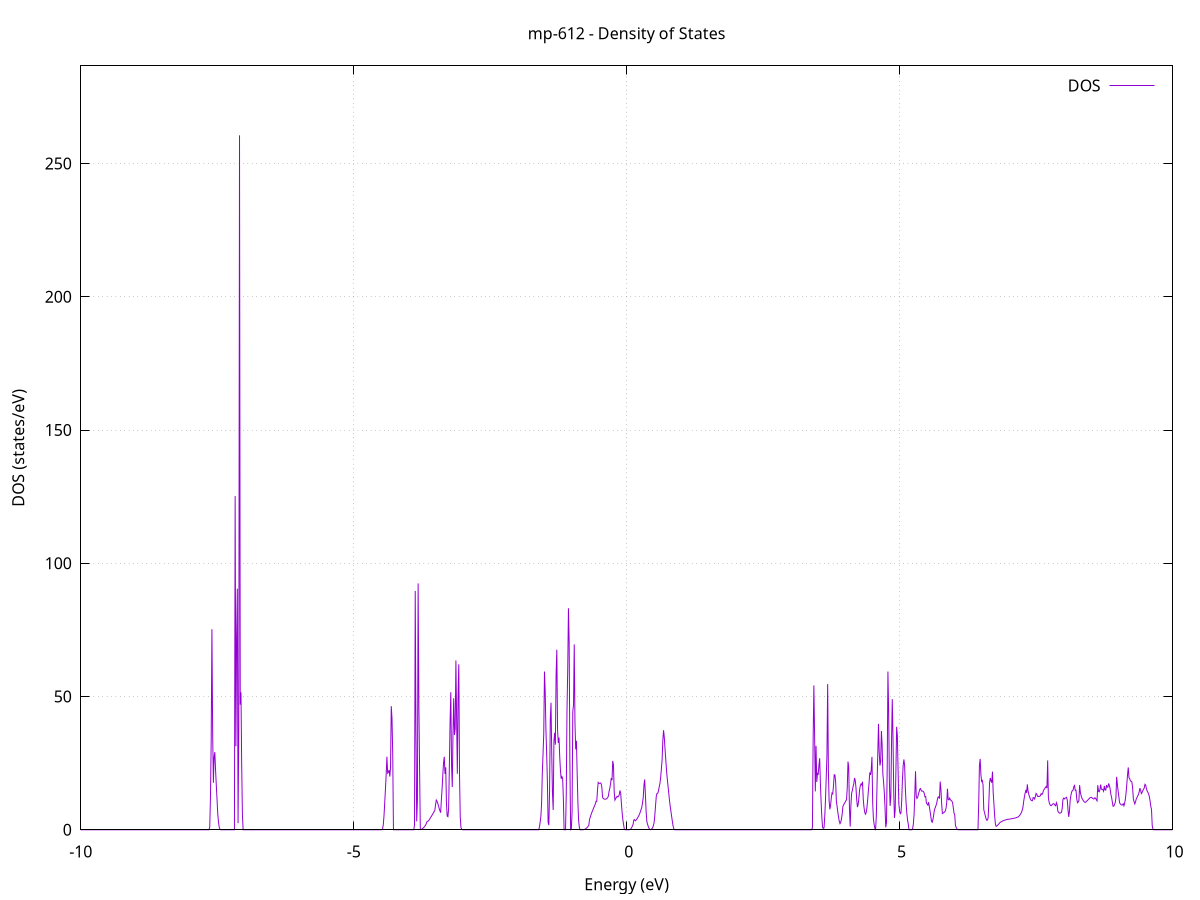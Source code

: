 set title 'mp-612 - Density of States'
set xlabel 'Energy (eV)'
set ylabel 'DOS (states/eV)'
set grid
set xrange [-10:10]
set yrange [0:286.665]
set xzeroaxis lt -1
set terminal png size 800,600
set output 'mp-612_dos_gnuplot.png'
plot '-' using 1:2 with lines title 'DOS'
-15.738700 0.000000
-15.725400 0.000000
-15.712100 0.000000
-15.698800 0.000000
-15.685400 0.000000
-15.672100 0.000000
-15.658800 0.000000
-15.645500 0.000000
-15.632200 0.000000
-15.618900 0.000000
-15.605600 0.000000
-15.592300 0.000000
-15.579000 0.000000
-15.565700 0.000000
-15.552400 0.000000
-15.539100 0.000000
-15.525800 0.000000
-15.512500 0.000000
-15.499200 0.000000
-15.485900 0.000000
-15.472600 0.000000
-15.459300 0.000000
-15.446000 0.000000
-15.432700 0.000000
-15.419400 0.000000
-15.406100 0.000000
-15.392800 0.000000
-15.379500 0.000000
-15.366200 0.000000
-15.352900 0.000000
-15.339600 0.000000
-15.326300 0.000000
-15.313000 0.000000
-15.299700 0.000000
-15.286400 0.000000
-15.273100 0.000000
-15.259800 0.000000
-15.246500 0.000000
-15.233200 0.000000
-15.219900 0.000000
-15.206600 0.000000
-15.193300 0.000000
-15.180000 0.000000
-15.166700 0.000000
-15.153400 0.000000
-15.140100 0.000000
-15.126800 0.000000
-15.113500 0.000000
-15.100200 0.000000
-15.086800 0.000000
-15.073500 0.000000
-15.060200 0.000000
-15.046900 0.000000
-15.033600 0.000000
-15.020300 0.000000
-15.007000 0.000000
-14.993700 0.000000
-14.980400 0.000000
-14.967100 0.000000
-14.953800 0.000000
-14.940500 0.000000
-14.927200 0.000000
-14.913900 0.000000
-14.900600 0.000000
-14.887300 0.000000
-14.874000 0.000000
-14.860700 0.000000
-14.847400 0.000000
-14.834100 0.000000
-14.820800 0.000000
-14.807500 0.000000
-14.794200 0.000000
-14.780900 0.000000
-14.767600 0.000000
-14.754300 0.000000
-14.741000 0.000000
-14.727700 0.000000
-14.714400 0.000000
-14.701100 0.000000
-14.687800 0.000000
-14.674500 0.000000
-14.661200 0.000000
-14.647900 0.000000
-14.634600 0.000000
-14.621300 0.000000
-14.608000 0.000000
-14.594700 0.000000
-14.581400 0.000000
-14.568100 0.000000
-14.554800 0.000000
-14.541500 0.000000
-14.528200 0.159500
-14.514900 24.355300
-14.501600 76.320700
-14.488200 82.652100
-14.474900 19.466200
-14.461600 0.000000
-14.448300 0.000000
-14.435000 0.000000
-14.421700 0.000000
-14.408400 0.000000
-14.395100 0.000000
-14.381800 0.000000
-14.368500 0.000000
-14.355200 0.000000
-14.341900 0.000000
-14.328600 0.000000
-14.315300 0.000000
-14.302000 0.000000
-14.288700 0.000000
-14.275400 0.000000
-14.262100 0.000000
-14.248800 0.000000
-14.235500 0.000000
-14.222200 0.000000
-14.208900 0.000000
-14.195600 0.000000
-14.182300 0.000000
-14.169000 0.000000
-14.155700 0.000000
-14.142400 0.000000
-14.129100 0.000000
-14.115800 0.000000
-14.102500 0.000000
-14.089200 0.000000
-14.075900 0.000000
-14.062600 0.000000
-14.049300 0.000000
-14.036000 0.000000
-14.022700 0.000000
-14.009400 0.000000
-13.996100 0.000000
-13.982800 0.000000
-13.969500 0.000000
-13.956200 0.000000
-13.942900 0.000000
-13.929600 0.000000
-13.916300 0.000000
-13.902900 0.000000
-13.889600 0.000000
-13.876300 0.000000
-13.863000 0.000000
-13.849700 0.000000
-13.836400 0.000000
-13.823100 0.000000
-13.809800 0.000000
-13.796500 0.000000
-13.783200 0.000000
-13.769900 0.000000
-13.756600 0.000000
-13.743300 0.000000
-13.730000 0.000000
-13.716700 0.000000
-13.703400 0.000000
-13.690100 0.000000
-13.676800 0.000000
-13.663500 0.000000
-13.650200 0.000000
-13.636900 0.000000
-13.623600 0.000000
-13.610300 0.000000
-13.597000 0.000000
-13.583700 0.000000
-13.570400 0.000000
-13.557100 0.000000
-13.543800 0.000000
-13.530500 0.000000
-13.517200 0.000000
-13.503900 0.000000
-13.490600 0.000000
-13.477300 0.000000
-13.464000 0.000000
-13.450700 0.000000
-13.437400 0.000000
-13.424100 0.000000
-13.410800 0.000000
-13.397500 0.000000
-13.384200 0.000000
-13.370900 0.000000
-13.357600 0.000000
-13.344300 0.000000
-13.331000 0.000000
-13.317700 0.000000
-13.304300 0.000000
-13.291000 0.000000
-13.277700 0.000000
-13.264400 0.000000
-13.251100 0.000000
-13.237800 0.000000
-13.224500 0.000000
-13.211200 0.000000
-13.197900 0.000000
-13.184600 0.000000
-13.171300 0.000000
-13.158000 0.000000
-13.144700 0.000000
-13.131400 0.000000
-13.118100 0.000000
-13.104800 0.000000
-13.091500 0.000000
-13.078200 0.000000
-13.064900 0.000000
-13.051600 0.000000
-13.038300 0.000000
-13.025000 0.000000
-13.011700 0.000000
-12.998400 0.000000
-12.985100 0.000000
-12.971800 0.000000
-12.958500 0.000000
-12.945200 0.000000
-12.931900 0.000000
-12.918600 0.000000
-12.905300 1.959700
-12.892000 101.244400
-12.878700 53.924200
-12.865400 186.109600
-12.852100 315.056600
-12.838800 0.000000
-12.825500 0.000000
-12.812200 0.000000
-12.798900 0.000000
-12.785600 0.000000
-12.772300 0.000000
-12.759000 0.000000
-12.745700 0.000000
-12.732400 0.000000
-12.719100 0.000000
-12.705700 0.000000
-12.692400 0.000000
-12.679100 0.000000
-12.665800 0.000000
-12.652500 0.000000
-12.639200 0.000000
-12.625900 0.000000
-12.612600 0.000000
-12.599300 0.000000
-12.586000 0.000000
-12.572700 0.000000
-12.559400 0.000000
-12.546100 0.000000
-12.532800 0.000000
-12.519500 0.000000
-12.506200 0.000000
-12.492900 0.000000
-12.479600 0.000000
-12.466300 0.000000
-12.453000 0.000000
-12.439700 0.000000
-12.426400 0.000000
-12.413100 0.000000
-12.399800 0.000000
-12.386500 0.000000
-12.373200 0.000000
-12.359900 0.000000
-12.346600 0.000000
-12.333300 0.000000
-12.320000 0.000000
-12.306700 0.000000
-12.293400 0.000000
-12.280100 0.000000
-12.266800 0.000000
-12.253500 0.000000
-12.240200 0.000000
-12.226900 0.000000
-12.213600 0.000000
-12.200300 0.000000
-12.187000 0.000000
-12.173700 0.000000
-12.160400 0.000000
-12.147100 0.000000
-12.133800 0.000000
-12.120400 0.000000
-12.107100 0.000000
-12.093800 0.000000
-12.080500 0.000000
-12.067200 0.000000
-12.053900 0.000000
-12.040600 0.000000
-12.027300 0.000000
-12.014000 0.000000
-12.000700 0.000000
-11.987400 0.000000
-11.974100 0.000000
-11.960800 0.000000
-11.947500 0.000000
-11.934200 0.000000
-11.920900 0.000000
-11.907600 0.000000
-11.894300 0.000000
-11.881000 0.000000
-11.867700 0.000000
-11.854400 0.000000
-11.841100 0.000000
-11.827800 0.000000
-11.814500 0.000000
-11.801200 0.000000
-11.787900 0.000000
-11.774600 0.000000
-11.761300 0.000000
-11.748000 0.000000
-11.734700 0.000000
-11.721400 0.000000
-11.708100 0.000000
-11.694800 0.000000
-11.681500 0.000000
-11.668200 0.000000
-11.654900 0.000000
-11.641600 0.000000
-11.628300 0.000000
-11.615000 0.000000
-11.601700 0.000000
-11.588400 0.000000
-11.575100 0.000000
-11.561800 0.000000
-11.548500 0.000000
-11.535200 0.000000
-11.521800 0.000000
-11.508500 0.000000
-11.495200 0.000000
-11.481900 0.000000
-11.468600 0.000000
-11.455300 0.000000
-11.442000 0.000000
-11.428700 8.809600
-11.415400 44.532100
-11.402100 67.845300
-11.388800 78.255700
-11.375500 95.196200
-11.362200 0.000000
-11.348900 0.000000
-11.335600 0.000000
-11.322300 0.000000
-11.309000 0.000000
-11.295700 0.000000
-11.282400 0.000000
-11.269100 0.000000
-11.255800 0.000000
-11.242500 0.000000
-11.229200 0.000000
-11.215900 0.000000
-11.202600 0.000000
-11.189300 0.000000
-11.176000 0.000000
-11.162700 0.000000
-11.149400 0.000000
-11.136100 0.000000
-11.122800 0.000000
-11.109500 0.000000
-11.096200 0.000000
-11.082900 0.000000
-11.069600 0.000000
-11.056300 0.000000
-11.043000 0.000000
-11.029700 0.000000
-11.016400 0.000000
-11.003100 0.000000
-10.989800 0.000000
-10.976500 0.000000
-10.963200 0.000000
-10.949900 0.000000
-10.936600 0.000000
-10.923200 0.000000
-10.909900 0.000000
-10.896600 0.000000
-10.883300 0.000000
-10.870000 0.000000
-10.856700 0.000000
-10.843400 0.000000
-10.830100 0.000000
-10.816800 0.000000
-10.803500 0.000000
-10.790200 0.000000
-10.776900 0.000000
-10.763600 0.000000
-10.750300 0.000000
-10.737000 0.000000
-10.723700 0.000000
-10.710400 0.000000
-10.697100 0.000000
-10.683800 0.000000
-10.670500 0.000000
-10.657200 0.000000
-10.643900 0.000000
-10.630600 0.000000
-10.617300 0.000000
-10.604000 0.000000
-10.590700 0.000000
-10.577400 0.000000
-10.564100 0.000000
-10.550800 0.000000
-10.537500 0.000000
-10.524200 0.000000
-10.510900 0.000000
-10.497600 0.000000
-10.484300 0.000000
-10.471000 0.000000
-10.457700 0.000000
-10.444400 0.000000
-10.431100 0.000000
-10.417800 0.000000
-10.404500 0.000000
-10.391200 0.000000
-10.377900 0.000000
-10.364600 1.544200
-10.351300 16.529800
-10.337900 39.572500
-10.324600 58.115800
-10.311300 30.609200
-10.298000 0.000000
-10.284700 15.897500
-10.271400 71.226900
-10.258100 48.475500
-10.244800 13.049900
-10.231500 0.001400
-10.218200 0.000000
-10.204900 0.000000
-10.191600 0.000000
-10.178300 0.000000
-10.165000 0.000000
-10.151700 0.000000
-10.138400 0.000000
-10.125100 0.000000
-10.111800 0.000000
-10.098500 0.000000
-10.085200 0.000000
-10.071900 0.000000
-10.058600 0.000000
-10.045300 0.000000
-10.032000 0.000000
-10.018700 0.000000
-10.005400 0.000000
-9.992100 0.000000
-9.978800 0.000000
-9.965500 0.000000
-9.952200 0.000000
-9.938900 0.000000
-9.925600 0.000000
-9.912300 0.000000
-9.899000 0.000000
-9.885700 0.000000
-9.872400 0.000000
-9.859100 0.000000
-9.845800 0.000000
-9.832500 0.000000
-9.819200 0.000000
-9.805900 0.000000
-9.792600 0.000000
-9.779300 0.000000
-9.766000 0.000000
-9.752700 0.000000
-9.739300 0.000000
-9.726000 0.000000
-9.712700 0.000000
-9.699400 0.000000
-9.686100 0.000000
-9.672800 0.000000
-9.659500 0.000000
-9.646200 0.000000
-9.632900 0.000000
-9.619600 0.000000
-9.606300 0.000000
-9.593000 0.000000
-9.579700 0.000000
-9.566400 0.000000
-9.553100 0.000000
-9.539800 0.000000
-9.526500 0.000000
-9.513200 0.000000
-9.499900 0.000000
-9.486600 0.000000
-9.473300 0.000000
-9.460000 0.000000
-9.446700 0.000000
-9.433400 0.000000
-9.420100 0.000000
-9.406800 0.000000
-9.393500 0.000000
-9.380200 0.000000
-9.366900 0.000000
-9.353600 0.000000
-9.340300 0.000000
-9.327000 0.000000
-9.313700 0.000000
-9.300400 0.000000
-9.287100 0.000000
-9.273800 0.000000
-9.260500 0.000000
-9.247200 0.000000
-9.233900 0.000000
-9.220600 0.000000
-9.207300 0.000000
-9.194000 0.000000
-9.180700 0.000000
-9.167400 0.000000
-9.154000 0.000000
-9.140700 0.000000
-9.127400 0.000000
-9.114100 0.000000
-9.100800 0.000000
-9.087500 0.000000
-9.074200 0.000000
-9.060900 0.000000
-9.047600 0.000000
-9.034300 0.000000
-9.021000 0.000000
-9.007700 0.000000
-8.994400 0.000000
-8.981100 0.000000
-8.967800 0.000000
-8.954500 0.000000
-8.941200 0.000000
-8.927900 0.000000
-8.914600 0.000000
-8.901300 0.000000
-8.888000 0.000000
-8.874700 0.000000
-8.861400 0.000000
-8.848100 0.000000
-8.834800 0.000000
-8.821500 0.000000
-8.808200 0.000000
-8.794900 0.000000
-8.781600 0.000000
-8.768300 0.000000
-8.755000 0.000000
-8.741700 0.000000
-8.728400 0.000000
-8.715100 0.000000
-8.701800 0.000000
-8.688500 0.000000
-8.675200 0.000000
-8.661900 0.000000
-8.648600 0.000000
-8.635300 0.000000
-8.622000 0.000000
-8.608700 0.000000
-8.595400 0.000000
-8.582100 0.000000
-8.568800 0.000000
-8.555400 0.000000
-8.542100 0.000000
-8.528800 0.000000
-8.515500 0.000000
-8.502200 0.000000
-8.488900 0.000000
-8.475600 0.000000
-8.462300 0.000000
-8.449000 0.000000
-8.435700 0.000000
-8.422400 0.000000
-8.409100 0.000000
-8.395800 0.000000
-8.382500 0.000000
-8.369200 0.000000
-8.355900 0.000000
-8.342600 0.000000
-8.329300 0.000000
-8.316000 0.000000
-8.302700 0.000000
-8.289400 0.000000
-8.276100 0.000000
-8.262800 0.000000
-8.249500 0.000000
-8.236200 0.000000
-8.222900 0.000000
-8.209600 0.000000
-8.196300 0.000000
-8.183000 0.000000
-8.169700 0.000000
-8.156400 0.000000
-8.143100 0.000000
-8.129800 0.000000
-8.116500 0.000000
-8.103200 0.000000
-8.089900 0.000000
-8.076600 0.000000
-8.063300 0.000000
-8.050000 0.000000
-8.036700 0.000000
-8.023400 0.000000
-8.010100 0.000000
-7.996800 0.000000
-7.983500 0.000000
-7.970200 0.000000
-7.956800 0.000000
-7.943500 0.000000
-7.930200 0.000000
-7.916900 0.000000
-7.903600 0.000000
-7.890300 0.000000
-7.877000 0.000000
-7.863700 0.000000
-7.850400 0.000000
-7.837100 0.000000
-7.823800 0.000000
-7.810500 0.000000
-7.797200 0.000000
-7.783900 0.000000
-7.770600 0.000000
-7.757300 0.000000
-7.744000 0.000000
-7.730700 0.000000
-7.717400 0.000000
-7.704100 0.000000
-7.690800 0.000000
-7.677500 0.000000
-7.664200 0.000000
-7.650900 0.000000
-7.637600 1.038800
-7.624300 12.335100
-7.611000 33.540100
-7.597700 75.277900
-7.584400 36.536000
-7.571100 17.627400
-7.557800 27.360500
-7.544500 29.143500
-7.531200 22.478400
-7.517900 16.837800
-7.504600 11.577400
-7.491300 6.151600
-7.478000 3.001100
-7.464700 1.078100
-7.451400 0.118500
-7.438100 0.000000
-7.424800 0.000000
-7.411500 0.000000
-7.398200 0.000000
-7.384900 0.000000
-7.371500 0.000000
-7.358200 0.000000
-7.344900 0.000000
-7.331600 0.000000
-7.318300 0.000000
-7.305000 0.000000
-7.291700 0.000000
-7.278400 0.000000
-7.265100 0.000000
-7.251800 0.000000
-7.238500 0.000000
-7.225200 0.000000
-7.211900 0.000000
-7.198600 0.000000
-7.185300 0.000000
-7.172000 125.233100
-7.158700 31.336100
-7.145400 71.656000
-7.132100 90.479900
-7.118800 2.457800
-7.105500 38.325400
-7.092200 260.604800
-7.078900 46.987100
-7.065600 51.584100
-7.052300 24.172300
-7.039000 5.571400
-7.025700 0.003500
-7.012400 0.000000
-6.999100 0.000000
-6.985800 0.000000
-6.972500 0.000000
-6.959200 0.000000
-6.945900 0.000000
-6.932600 0.000000
-6.919300 0.000000
-6.906000 0.000000
-6.892700 0.000000
-6.879400 0.000000
-6.866100 0.000000
-6.852800 0.000000
-6.839500 0.000000
-6.826200 0.000000
-6.812900 0.000000
-6.799600 0.000000
-6.786300 0.000000
-6.772900 0.000000
-6.759600 0.000000
-6.746300 0.000000
-6.733000 0.000000
-6.719700 0.000000
-6.706400 0.000000
-6.693100 0.000000
-6.679800 0.000000
-6.666500 0.000000
-6.653200 0.000000
-6.639900 0.000000
-6.626600 0.000000
-6.613300 0.000000
-6.600000 0.000000
-6.586700 0.000000
-6.573400 0.000000
-6.560100 0.000000
-6.546800 0.000000
-6.533500 0.000000
-6.520200 0.000000
-6.506900 0.000000
-6.493600 0.000000
-6.480300 0.000000
-6.467000 0.000000
-6.453700 0.000000
-6.440400 0.000000
-6.427100 0.000000
-6.413800 0.000000
-6.400500 0.000000
-6.387200 0.000000
-6.373900 0.000000
-6.360600 0.000000
-6.347300 0.000000
-6.334000 0.000000
-6.320700 0.000000
-6.307400 0.000000
-6.294100 0.000000
-6.280800 0.000000
-6.267500 0.000000
-6.254200 0.000000
-6.240900 0.000000
-6.227600 0.000000
-6.214300 0.000000
-6.201000 0.000000
-6.187700 0.000000
-6.174300 0.000000
-6.161000 0.000000
-6.147700 0.000000
-6.134400 0.000000
-6.121100 0.000000
-6.107800 0.000000
-6.094500 0.000000
-6.081200 0.000000
-6.067900 0.000000
-6.054600 0.000000
-6.041300 0.000000
-6.028000 0.000000
-6.014700 0.000000
-6.001400 0.000000
-5.988100 0.000000
-5.974800 0.000000
-5.961500 0.000000
-5.948200 0.000000
-5.934900 0.000000
-5.921600 0.000000
-5.908300 0.000000
-5.895000 0.000000
-5.881700 0.000000
-5.868400 0.000000
-5.855100 0.000000
-5.841800 0.000000
-5.828500 0.000000
-5.815200 0.000000
-5.801900 0.000000
-5.788600 0.000000
-5.775300 0.000000
-5.762000 0.000000
-5.748700 0.000000
-5.735400 0.000000
-5.722100 0.000000
-5.708800 0.000000
-5.695500 0.000000
-5.682200 0.000000
-5.668900 0.000000
-5.655600 0.000000
-5.642300 0.000000
-5.629000 0.000000
-5.615700 0.000000
-5.602400 0.000000
-5.589000 0.000000
-5.575700 0.000000
-5.562400 0.000000
-5.549100 0.000000
-5.535800 0.000000
-5.522500 0.000000
-5.509200 0.000000
-5.495900 0.000000
-5.482600 0.000000
-5.469300 0.000000
-5.456000 0.000000
-5.442700 0.000000
-5.429400 0.000000
-5.416100 0.000000
-5.402800 0.000000
-5.389500 0.000000
-5.376200 0.000000
-5.362900 0.000000
-5.349600 0.000000
-5.336300 0.000000
-5.323000 0.000000
-5.309700 0.000000
-5.296400 0.000000
-5.283100 0.000000
-5.269800 0.000000
-5.256500 0.000000
-5.243200 0.000000
-5.229900 0.000000
-5.216600 0.000000
-5.203300 0.000000
-5.190000 0.000000
-5.176700 0.000000
-5.163400 0.000000
-5.150100 0.000000
-5.136800 0.000000
-5.123500 0.000000
-5.110200 0.000000
-5.096900 0.000000
-5.083600 0.000000
-5.070300 0.000000
-5.057000 0.000000
-5.043700 0.000000
-5.030400 0.000000
-5.017100 0.000000
-5.003800 0.000000
-4.990400 0.000000
-4.977100 0.000000
-4.963800 0.000000
-4.950500 0.000000
-4.937200 0.000000
-4.923900 0.000000
-4.910600 0.000000
-4.897300 0.000000
-4.884000 0.000000
-4.870700 0.000000
-4.857400 0.000000
-4.844100 0.000000
-4.830800 0.000000
-4.817500 0.000000
-4.804200 0.000000
-4.790900 0.000000
-4.777600 0.000000
-4.764300 0.000000
-4.751000 0.000000
-4.737700 0.000000
-4.724400 0.000000
-4.711100 0.000000
-4.697800 0.000000
-4.684500 0.000000
-4.671200 0.000000
-4.657900 0.000000
-4.644600 0.000000
-4.631300 0.000000
-4.618000 0.000000
-4.604700 0.000000
-4.591400 0.000000
-4.578100 0.000000
-4.564800 0.000000
-4.551500 0.000000
-4.538200 0.000000
-4.524900 0.000000
-4.511600 0.000000
-4.498300 0.000000
-4.485000 0.000000
-4.471700 0.235800
-4.458400 1.928100
-4.445100 5.251100
-4.431800 10.224300
-4.418500 15.392800
-4.405200 20.856100
-4.391800 27.418500
-4.378500 21.280800
-4.365200 21.616600
-4.351900 22.388300
-4.338600 19.970100
-4.325300 23.543700
-4.312000 46.399300
-4.298700 41.691800
-4.285400 28.266700
-4.272100 0.000000
-4.258800 0.000000
-4.245500 0.000000
-4.232200 0.000000
-4.218900 0.000000
-4.205600 0.000000
-4.192300 0.000000
-4.179000 0.000000
-4.165700 0.000000
-4.152400 0.000000
-4.139100 0.000000
-4.125800 0.000000
-4.112500 0.000000
-4.099200 0.000000
-4.085900 0.000000
-4.072600 0.000000
-4.059300 0.000000
-4.046000 0.000000
-4.032700 0.000000
-4.019400 0.000000
-4.006100 0.000000
-3.992800 0.000000
-3.979500 0.000000
-3.966200 0.000000
-3.952900 0.000000
-3.939600 0.000000
-3.926300 0.000000
-3.913000 0.000000
-3.899700 0.000000
-3.886400 1.847500
-3.873100 89.645100
-3.859800 37.584500
-3.846500 3.147200
-3.833200 10.845000
-3.819900 92.448800
-3.806500 47.343700
-3.793200 22.652100
-3.779900 0.035300
-3.766600 0.118600
-3.753300 0.250800
-3.740000 0.432000
-3.726700 0.662200
-3.713400 0.941300
-3.700100 1.269400
-3.686800 1.646500
-3.673500 2.162700
-3.660200 2.978200
-3.646900 3.189500
-3.633600 3.287800
-3.620300 3.645300
-3.607000 4.073000
-3.593700 4.506200
-3.580400 4.947800
-3.567100 5.401000
-3.553800 5.865600
-3.540500 6.341800
-3.527200 6.827100
-3.513900 7.318200
-3.500600 9.423800
-3.487300 11.159000
-3.474000 10.727300
-3.460700 9.917400
-3.447400 9.048700
-3.434100 7.998500
-3.420800 7.118500
-3.407500 6.422200
-3.394200 11.223000
-3.380900 15.465700
-3.367600 20.694500
-3.354300 25.145000
-3.341000 27.396800
-3.327700 20.955900
-3.314400 23.428900
-3.301100 9.956400
-3.287800 5.162300
-3.274500 4.920200
-3.261200 8.007800
-3.247900 23.689300
-3.234600 40.638300
-3.221300 51.627500
-3.207900 24.339900
-3.194600 16.045500
-3.181300 36.346400
-3.168000 49.380900
-3.154700 35.606600
-3.141400 37.901200
-3.128100 63.529800
-3.114800 41.392800
-3.101500 21.034200
-3.088200 50.646900
-3.074900 62.085800
-3.061600 20.525100
-3.048300 4.709000
-3.035000 0.837300
-3.021700 0.224000
-3.008400 0.001000
-2.995100 0.000000
-2.981800 0.000000
-2.968500 0.000000
-2.955200 0.000000
-2.941900 0.000000
-2.928600 0.000000
-2.915300 0.000000
-2.902000 0.000000
-2.888700 0.000000
-2.875400 0.000000
-2.862100 0.000000
-2.848800 0.000000
-2.835500 0.000000
-2.822200 0.000000
-2.808900 0.000000
-2.795600 0.000000
-2.782300 0.000000
-2.769000 0.000000
-2.755700 0.000000
-2.742400 0.000000
-2.729100 0.000000
-2.715800 0.000000
-2.702500 0.000000
-2.689200 0.000000
-2.675900 0.000000
-2.662600 0.000000
-2.649300 0.000000
-2.636000 0.000000
-2.622700 0.000000
-2.609300 0.000000
-2.596000 0.000000
-2.582700 0.000000
-2.569400 0.000000
-2.556100 0.000000
-2.542800 0.000000
-2.529500 0.000000
-2.516200 0.000000
-2.502900 0.000000
-2.489600 0.000000
-2.476300 0.000000
-2.463000 0.000000
-2.449700 0.000000
-2.436400 0.000000
-2.423100 0.000000
-2.409800 0.000000
-2.396500 0.000000
-2.383200 0.000000
-2.369900 0.000000
-2.356600 0.000000
-2.343300 0.000000
-2.330000 0.000000
-2.316700 0.000000
-2.303400 0.000000
-2.290100 0.000000
-2.276800 0.000000
-2.263500 0.000000
-2.250200 0.000000
-2.236900 0.000000
-2.223600 0.000000
-2.210300 0.000000
-2.197000 0.000000
-2.183700 0.000000
-2.170400 0.000000
-2.157100 0.000000
-2.143800 0.000000
-2.130500 0.000000
-2.117200 0.000000
-2.103900 0.000000
-2.090600 0.000000
-2.077300 0.000000
-2.064000 0.000000
-2.050700 0.000000
-2.037400 0.000000
-2.024000 0.000000
-2.010700 0.000000
-1.997400 0.000000
-1.984100 0.000000
-1.970800 0.000000
-1.957500 0.000000
-1.944200 0.000000
-1.930900 0.000000
-1.917600 0.000000
-1.904300 0.000000
-1.891000 0.000000
-1.877700 0.000000
-1.864400 0.000000
-1.851100 0.000000
-1.837800 0.000000
-1.824500 0.000000
-1.811200 0.000000
-1.797900 0.000000
-1.784600 0.000000
-1.771300 0.000000
-1.758000 0.000000
-1.744700 0.000000
-1.731400 0.000000
-1.718100 0.000000
-1.704800 0.000000
-1.691500 0.000000
-1.678200 0.000000
-1.664900 0.000000
-1.651600 0.000000
-1.638300 0.000000
-1.625000 0.000000
-1.611700 0.014400
-1.598400 0.956200
-1.585100 2.770900
-1.571800 4.953400
-1.558500 9.656100
-1.545200 21.160300
-1.531900 28.374700
-1.518600 36.004200
-1.505300 59.383900
-1.492000 51.735100
-1.478700 37.539200
-1.465400 28.572600
-1.452100 18.246300
-1.438800 2.789100
-1.425400 1.727400
-1.412100 14.511900
-1.398800 41.435600
-1.385500 47.664700
-1.372200 28.403100
-1.358900 13.639100
-1.345600 7.412900
-1.332300 33.171300
-1.319000 36.378200
-1.305700 31.954400
-1.292400 58.276600
-1.279100 67.563800
-1.265800 37.711500
-1.252500 32.569800
-1.239200 34.603000
-1.225900 27.406800
-1.212600 22.242600
-1.199300 19.142700
-1.186000 19.945600
-1.172700 19.309000
-1.159400 11.804900
-1.146100 0.000000
-1.132800 0.000000
-1.119500 0.000000
-1.106200 13.513900
-1.092900 44.661000
-1.079600 59.741000
-1.066300 83.121500
-1.053000 70.221900
-1.039700 25.446400
-1.026400 0.000000
-1.013100 0.218300
-0.999800 6.648600
-0.986500 44.379300
-0.973200 46.777400
-0.959900 69.566200
-0.946600 40.038900
-0.933300 30.186200
-0.920000 33.406900
-0.906700 21.459700
-0.893400 10.491400
-0.880100 3.513100
-0.866800 0.955300
-0.853500 0.006500
-0.840100 0.000000
-0.826800 0.000000
-0.813500 0.000000
-0.800200 0.004200
-0.786900 0.046300
-0.773600 0.133900
-0.760300 0.266700
-0.747000 0.445000
-0.733700 0.668500
-0.720400 0.937500
-0.707100 1.251800
-0.693800 1.611400
-0.680500 3.806600
-0.667200 4.696300
-0.653900 5.555400
-0.640600 6.345000
-0.627300 7.029900
-0.614000 7.689600
-0.600700 8.352300
-0.587400 9.018100
-0.574100 9.687300
-0.560800 10.678300
-0.547500 10.610600
-0.534200 14.917800
-0.520900 17.769900
-0.507600 17.464900
-0.494300 17.399000
-0.481000 17.573400
-0.467700 17.309700
-0.454400 15.985800
-0.441100 12.194200
-0.427800 11.727400
-0.414500 11.562700
-0.401200 11.484200
-0.387900 11.462800
-0.374600 11.561200
-0.361300 11.752300
-0.348000 12.056700
-0.334700 12.650700
-0.321400 14.458800
-0.308100 15.600700
-0.294800 17.274100
-0.281500 19.387500
-0.268200 18.619100
-0.254900 25.823300
-0.241500 24.342600
-0.228200 14.278500
-0.214900 11.126500
-0.201600 11.639700
-0.188300 12.190800
-0.175000 12.554300
-0.161700 12.289700
-0.148400 12.626000
-0.135100 13.152800
-0.121800 14.752300
-0.108500 13.630800
-0.095200 9.593900
-0.081900 6.234500
-0.068600 3.694800
-0.055300 1.880400
-0.042000 0.162200
-0.028700 0.000000
-0.015400 0.000000
-0.002100 0.000000
0.011200 0.000000
0.024500 0.000000
0.037800 0.000000
0.051100 0.002300
0.064400 0.107200
0.077700 0.368600
0.091000 0.786600
0.104300 1.361000
0.117600 1.992800
0.130900 3.635600
0.144200 3.813400
0.157500 3.379800
0.170800 3.573100
0.184100 3.940300
0.197400 4.358900
0.210700 4.828700
0.224000 5.349900
0.237300 5.929900
0.250600 6.741100
0.263900 7.565400
0.277200 8.402900
0.290500 10.103100
0.303800 12.105100
0.317100 16.673900
0.330400 18.880000
0.343700 13.149100
0.357100 6.735300
0.370400 3.049500
0.383700 2.022000
0.397000 1.187600
0.410300 0.542500
0.423600 0.086800
0.436900 0.009500
0.450200 0.132000
0.463500 0.395900
0.476800 0.801200
0.490100 1.572500
0.503400 2.782200
0.516700 5.593700
0.530000 9.225300
0.543300 12.678300
0.556600 13.642300
0.569900 13.708400
0.583200 14.629700
0.596500 16.099500
0.609800 17.400200
0.623100 19.697100
0.636400 22.864100
0.649700 26.267600
0.663000 33.601600
0.676300 37.340400
0.689600 34.719700
0.702900 30.341100
0.716200 26.535900
0.729500 22.547200
0.742800 19.414600
0.756100 16.814500
0.769400 14.150100
0.782700 11.488400
0.796000 9.066000
0.809300 7.266400
0.822600 5.235400
0.835900 3.395200
0.849200 1.569100
0.862500 0.496200
0.875800 0.053800
0.889100 0.000000
0.902400 0.000000
0.915700 0.000000
0.929000 0.000000
0.942400 0.000000
0.955700 0.000000
0.969000 0.000000
0.982300 0.000000
0.995600 0.000000
1.008900 0.000000
1.022200 0.000000
1.035500 0.000000
1.048800 0.000000
1.062100 0.000000
1.075400 0.000000
1.088700 0.000000
1.102000 0.000000
1.115300 0.000000
1.128600 0.000000
1.141900 0.000000
1.155200 0.000000
1.168500 0.000000
1.181800 0.000000
1.195100 0.000000
1.208400 0.000000
1.221700 0.000000
1.235000 0.000000
1.248300 0.000000
1.261600 0.000000
1.274900 0.000000
1.288200 0.000000
1.301500 0.000000
1.314800 0.000000
1.328100 0.000000
1.341400 0.000000
1.354700 0.000000
1.368000 0.000000
1.381300 0.000000
1.394600 0.000000
1.407900 0.000000
1.421200 0.000000
1.434500 0.000000
1.447800 0.000000
1.461100 0.000000
1.474400 0.000000
1.487700 0.000000
1.501000 0.000000
1.514300 0.000000
1.527600 0.000000
1.541000 0.000000
1.554300 0.000000
1.567600 0.000000
1.580900 0.000000
1.594200 0.000000
1.607500 0.000000
1.620800 0.000000
1.634100 0.000000
1.647400 0.000000
1.660700 0.000000
1.674000 0.000000
1.687300 0.000000
1.700600 0.000000
1.713900 0.000000
1.727200 0.000000
1.740500 0.000000
1.753800 0.000000
1.767100 0.000000
1.780400 0.000000
1.793700 0.000000
1.807000 0.000000
1.820300 0.000000
1.833600 0.000000
1.846900 0.000000
1.860200 0.000000
1.873500 0.000000
1.886800 0.000000
1.900100 0.000000
1.913400 0.000000
1.926700 0.000000
1.940000 0.000000
1.953300 0.000000
1.966600 0.000000
1.979900 0.000000
1.993200 0.000000
2.006500 0.000000
2.019800 0.000000
2.033100 0.000000
2.046400 0.000000
2.059700 0.000000
2.073000 0.000000
2.086300 0.000000
2.099600 0.000000
2.112900 0.000000
2.126200 0.000000
2.139600 0.000000
2.152900 0.000000
2.166200 0.000000
2.179500 0.000000
2.192800 0.000000
2.206100 0.000000
2.219400 0.000000
2.232700 0.000000
2.246000 0.000000
2.259300 0.000000
2.272600 0.000000
2.285900 0.000000
2.299200 0.000000
2.312500 0.000000
2.325800 0.000000
2.339100 0.000000
2.352400 0.000000
2.365700 0.000000
2.379000 0.000000
2.392300 0.000000
2.405600 0.000000
2.418900 0.000000
2.432200 0.000000
2.445500 0.000000
2.458800 0.000000
2.472100 0.000000
2.485400 0.000000
2.498700 0.000000
2.512000 0.000000
2.525300 0.000000
2.538600 0.000000
2.551900 0.000000
2.565200 0.000000
2.578500 0.000000
2.591800 0.000000
2.605100 0.000000
2.618400 0.000000
2.631700 0.000000
2.645000 0.000000
2.658300 0.000000
2.671600 0.000000
2.684900 0.000000
2.698200 0.000000
2.711500 0.000000
2.724900 0.000000
2.738200 0.000000
2.751500 0.000000
2.764800 0.000000
2.778100 0.000000
2.791400 0.000000
2.804700 0.000000
2.818000 0.000000
2.831300 0.000000
2.844600 0.000000
2.857900 0.000000
2.871200 0.000000
2.884500 0.000000
2.897800 0.000000
2.911100 0.000000
2.924400 0.000000
2.937700 0.000000
2.951000 0.000000
2.964300 0.000000
2.977600 0.000000
2.990900 0.000000
3.004200 0.000000
3.017500 0.000000
3.030800 0.000000
3.044100 0.000000
3.057400 0.000000
3.070700 0.000000
3.084000 0.000000
3.097300 0.000000
3.110600 0.000000
3.123900 0.000000
3.137200 0.000000
3.150500 0.000000
3.163800 0.000000
3.177100 0.000000
3.190400 0.000000
3.203700 0.000000
3.217000 0.000000
3.230300 0.000000
3.243600 0.000000
3.256900 0.000000
3.270200 0.000000
3.283500 0.000000
3.296800 0.000000
3.310100 0.000000
3.323500 0.000000
3.336800 0.000000
3.350100 0.000000
3.363400 0.000000
3.376700 0.000000
3.390000 0.000000
3.403300 0.795000
3.416600 33.854200
3.429900 54.177800
3.443200 35.565800
3.456500 14.398700
3.469800 31.504100
3.483100 17.947600
3.496400 21.157000
3.509700 20.881300
3.523000 24.211200
3.536300 26.853700
3.549600 17.397300
3.562900 10.444400
3.576200 4.518400
3.589500 0.923400
3.602800 0.499900
3.616100 0.721700
3.629400 5.028200
3.642700 11.196500
3.656000 19.338300
3.669300 27.776300
3.682600 54.683200
3.695900 22.088300
3.709200 10.852400
3.722500 7.679500
3.735800 9.087000
3.749100 11.954700
3.762400 13.777100
3.775700 13.486600
3.789000 16.432400
3.802300 20.652700
3.815600 20.551400
3.828900 17.945400
3.842200 10.661700
3.855500 8.736000
3.868800 6.572800
3.882100 4.718600
3.895400 3.173200
3.908700 2.305000
3.922100 2.804700
3.935400 4.071500
3.948700 5.931400
3.962000 8.778700
3.975300 9.365000
3.988600 9.860700
4.001900 10.349900
4.015200 10.832700
4.028500 11.309000
4.041800 15.809500
4.055100 25.594800
4.068400 23.453900
4.081700 8.074400
4.095000 1.223300
4.108300 9.113200
4.121600 13.699600
4.134900 14.740900
4.148200 16.218900
4.161500 17.272300
4.174800 19.427600
4.188100 18.539200
4.201400 15.741700
4.214700 11.312400
4.228000 8.491500
4.241300 9.500700
4.254600 11.917000
4.267900 14.999700
4.281200 16.582900
4.294500 17.200000
4.307800 16.818600
4.321100 18.016800
4.334400 11.534200
4.347700 8.503700
4.361000 6.624800
4.374300 5.846400
4.387600 6.373600
4.400900 8.122700
4.414200 10.929000
4.427500 14.347800
4.440800 17.544000
4.454100 21.501400
4.467400 20.580300
4.480700 22.387800
4.494000 27.329800
4.507400 10.064700
4.520700 4.208500
4.534000 1.982600
4.547300 0.584700
4.560600 0.155300
4.573900 4.918500
4.587200 16.997000
4.600500 28.363100
4.613800 39.761400
4.627100 29.031500
4.640400 24.111100
4.653700 25.707000
4.667000 37.086500
4.680300 31.851900
4.693600 21.001300
4.706900 17.930300
4.720200 14.028000
4.733500 8.349700
4.746800 0.942600
4.760100 2.695800
4.773400 23.119400
4.786700 59.368700
4.800000 44.578800
4.813300 17.889800
4.826600 8.961400
4.839900 12.288500
4.853200 33.420300
4.866500 49.032600
4.879800 34.029000
4.893100 14.041500
4.906400 4.455600
4.919700 7.342800
4.933000 22.123500
4.946300 38.646800
4.959600 35.286400
4.972900 22.135800
4.986200 9.804700
4.999500 7.153900
5.012800 6.026100
5.026100 6.351100
5.039400 11.151400
5.052700 18.942600
5.066000 24.128900
5.079300 26.408200
5.092600 24.148000
5.106000 15.296600
5.119300 10.024700
5.132600 6.221100
5.145900 3.735600
5.159200 2.095000
5.172500 0.000000
5.185800 0.000000
5.199100 0.000000
5.212400 0.000000
5.225700 0.000000
5.239000 0.360600
5.252300 2.176200
5.265600 5.728200
5.278900 13.305800
5.292200 21.948900
5.305500 12.578300
5.318800 11.757100
5.332100 12.211400
5.345400 13.376700
5.358700 14.311000
5.372000 15.280700
5.385300 15.471400
5.398600 14.614000
5.411900 14.474800
5.425200 14.536800
5.438500 14.286600
5.451800 13.680600
5.465100 12.389500
5.478400 12.485900
5.491700 10.026200
5.505000 9.644700
5.518300 9.282900
5.531600 10.352100
5.544900 8.800300
5.558200 7.011200
5.571500 5.127000
5.584800 3.192800
5.598100 2.850500
5.611400 3.914900
5.624700 5.502300
5.638000 7.428000
5.651300 8.182800
5.664600 8.972400
5.677900 9.722600
5.691200 11.206500
5.704600 12.230200
5.717900 12.380900
5.731200 11.683900
5.744500 18.098300
5.757800 15.157500
5.771100 9.771800
5.784400 6.072200
5.797700 6.249600
5.811000 6.439500
5.824300 6.704300
5.837600 7.041100
5.850900 8.082800
5.864200 10.302100
5.877500 15.414800
5.890800 11.317400
5.904100 11.220900
5.917400 11.873900
5.930700 11.279200
5.944000 10.993300
5.957300 10.763200
5.970600 10.228700
5.983900 8.356500
5.997200 6.284400
6.010500 5.562800
6.023800 1.617200
6.037100 0.893200
6.050400 0.382500
6.063700 0.085200
6.077000 0.000000
6.090300 0.000000
6.103600 0.000000
6.116900 0.000000
6.130200 0.000000
6.143500 0.000000
6.156800 0.000000
6.170100 0.000000
6.183400 0.000000
6.196700 0.000000
6.210000 0.000000
6.223300 0.000000
6.236600 0.000000
6.249900 0.000000
6.263200 0.000000
6.276500 0.000000
6.289900 0.000000
6.303200 0.000000
6.316500 0.000000
6.329800 0.000000
6.343100 0.000000
6.356400 0.000000
6.369700 0.000000
6.383000 0.000000
6.396300 0.000000
6.409600 0.000000
6.422900 0.000000
6.436200 0.000300
6.449500 9.539000
6.462800 24.052000
6.476100 26.600700
6.489400 20.803000
6.502700 18.176700
6.516000 18.498100
6.529300 16.791100
6.542600 7.562600
6.555900 6.455400
6.569200 5.352000
6.582500 4.257600
6.595800 3.579900
6.609100 3.632200
6.622400 4.456900
6.635700 10.460300
6.649000 17.728300
6.662300 19.443500
6.675600 18.312200
6.688900 17.679500
6.702200 21.828200
6.715500 13.727200
6.728800 9.651200
6.742100 5.120900
6.755400 2.186800
6.768700 1.284600
6.782000 1.450300
6.795300 1.683500
6.808600 1.963600
6.821900 2.287700
6.835200 2.639200
6.848500 2.834900
6.861800 3.011000
6.875100 3.167400
6.888500 3.304200
6.901800 3.421600
6.915100 3.526700
6.928400 3.622900
6.941700 3.710200
6.955000 3.788500
6.968300 3.859400
6.981600 3.925700
6.994900 3.941800
7.008200 3.960100
7.021500 4.014400
7.034800 4.069000
7.048100 4.123900
7.061400 4.179100
7.074700 4.234700
7.088000 4.290600
7.101300 4.346900
7.114600 4.409600
7.127900 4.483800
7.141200 4.569500
7.154500 4.666500
7.167800 4.775100
7.181100 4.967900
7.194400 5.262800
7.207700 5.615900
7.221000 6.036700
7.234300 6.617600
7.247600 7.379800
7.260900 8.544100
7.274200 10.734600
7.287500 12.437100
7.300800 13.775300
7.314100 14.986300
7.327400 13.855300
7.340700 17.043200
7.354000 14.525500
7.367300 13.294100
7.380600 12.374300
7.393900 11.648900
7.407200 11.146100
7.420500 10.909000
7.433800 10.900500
7.447100 12.085400
7.460400 11.983700
7.473800 11.536900
7.487100 12.426800
7.500400 13.644200
7.513700 13.349600
7.527000 12.550000
7.540300 12.484100
7.553600 12.591000
7.566900 12.502700
7.580200 12.820100
7.593500 13.581100
7.606800 13.256200
7.620100 13.498200
7.633400 14.625500
7.646700 15.087200
7.660000 15.481000
7.673300 15.907900
7.686600 16.268600
7.699900 15.640100
7.713200 26.034200
7.726500 12.030300
7.739800 10.338400
7.753100 9.477300
7.766400 9.093200
7.779700 9.076700
7.793000 9.394900
7.806300 9.640200
7.819600 9.802400
7.832900 9.672200
7.846200 9.241000
7.859500 9.004900
7.872800 10.171300
7.886100 9.420800
7.899400 6.979300
7.912700 6.593900
7.926000 6.244900
7.939300 6.248800
7.952600 6.366100
7.965900 6.584800
7.979200 7.941500
7.992500 11.349200
8.005800 11.855400
8.019100 11.568800
8.032400 11.908200
8.045700 11.984300
8.059000 12.167100
8.072400 11.153100
8.085700 7.462600
8.099000 4.844200
8.112300 6.904100
8.125600 11.132800
8.138900 12.909000
8.152200 14.155200
8.165500 14.737700
8.178800 14.897100
8.192100 16.209900
8.205400 16.624600
8.218700 14.802000
8.232000 14.859500
8.245300 11.765700
8.258600 10.143800
8.271900 10.396100
8.285200 10.925200
8.298500 16.766000
8.311800 14.085900
8.325100 12.865800
8.338400 11.956700
8.351700 11.445800
8.365000 10.968400
8.378300 10.599700
8.391600 10.357000
8.404900 10.285800
8.418200 10.516100
8.431500 10.828700
8.444800 11.050800
8.458100 11.367100
8.471400 11.668000
8.484700 11.946600
8.498000 12.128500
8.511300 12.191400
8.524600 12.005700
8.537900 11.741600
8.551200 11.596500
8.564500 11.614700
8.577800 12.020500
8.591100 11.856300
8.604400 11.268700
8.617700 10.851400
8.631000 16.747300
8.644300 14.424600
8.657600 14.240200
8.671000 15.166000
8.684300 16.972800
8.697600 15.217800
8.710900 15.180000
8.724200 15.057600
8.737500 14.464900
8.750800 16.437900
8.764100 15.012900
8.777400 14.897800
8.790700 16.753700
8.804000 15.985300
8.817300 16.008000
8.830600 17.386100
8.843900 16.592100
8.857200 15.384400
8.870500 13.330700
8.883800 12.209200
8.897100 10.497500
8.910400 8.854400
8.923700 8.840300
8.937000 9.429000
8.950300 10.157300
8.963600 12.081700
8.976900 19.878700
8.990200 17.061000
9.003500 14.560400
9.016800 12.505600
9.030100 10.172900
9.043400 9.720300
9.056700 9.409200
9.070000 9.281000
9.083300 9.323400
9.096600 9.776000
9.109900 8.995700
9.123200 9.970200
9.136500 11.465300
9.149800 13.953900
9.163100 17.164700
9.176400 20.675600
9.189700 23.403400
9.203000 19.514100
9.216300 19.176000
9.229600 18.296600
9.242900 18.238800
9.256300 17.925900
9.269600 15.751500
9.282900 11.577300
9.296200 10.479800
9.309500 9.705300
9.322800 10.532200
9.336100 11.531400
9.349400 12.109300
9.362700 12.689100
9.376000 13.244100
9.389300 14.173500
9.402600 15.619800
9.415900 14.841700
9.429200 13.582800
9.442500 13.977600
9.455800 14.702900
9.469100 15.177600
9.482400 15.697300
9.495700 17.053300
9.509000 16.722800
9.522300 15.428900
9.535600 14.555200
9.548900 14.074200
9.562200 13.454700
9.575500 12.473500
9.588800 10.831700
9.602100 8.814500
9.615400 7.592300
9.628700 1.512600
9.642000 0.332000
9.655300 0.010200
9.668600 0.000000
9.681900 0.000000
9.695200 0.000000
9.708500 0.000000
9.721800 0.000000
9.735100 0.000000
9.748400 0.000000
9.761700 0.000000
9.775000 0.000000
9.788300 0.000000
9.801600 0.000000
9.814900 0.000000
9.828200 0.000000
9.841500 0.000000
9.854900 0.000000
9.868200 0.000000
9.881500 0.000000
9.894800 0.000000
9.908100 0.000000
9.921400 0.000000
9.934700 0.000000
9.948000 0.000000
9.961300 0.000000
9.974600 0.000000
9.987900 0.000000
10.001200 0.000000
10.014500 0.000000
10.027800 0.000000
10.041100 0.000000
10.054400 0.000000
10.067700 0.000000
10.081000 0.000000
10.094300 0.000000
10.107600 0.000000
10.120900 0.000000
10.134200 0.000000
10.147500 0.000000
10.160800 0.000000
10.174100 0.000000
10.187400 0.000000
10.200700 0.000000
10.214000 0.000000
10.227300 0.000000
10.240600 0.000000
10.253900 0.000000
10.267200 0.000000
10.280500 0.000000
10.293800 0.000000
10.307100 0.000000
10.320400 0.000000
10.333700 0.000000
10.347000 0.000000
10.360300 0.000000
10.373600 0.000000
10.386900 0.000000
10.400200 0.000000
10.413500 0.000000
10.426800 0.000000
10.440100 0.000000
10.453500 0.000000
10.466800 0.000000
10.480100 0.000000
10.493400 0.000000
10.506700 0.000000
10.520000 0.000000
10.533300 0.000000
10.546600 0.000000
10.559900 0.000000
10.573200 0.000000
10.586500 0.000000
10.599800 0.000000
10.613100 0.000000
10.626400 0.000000
10.639700 0.000000
10.653000 0.000000
10.666300 0.000000
10.679600 0.000000
10.692900 0.000000
10.706200 0.000000
10.719500 0.000000
10.732800 0.000000
10.746100 0.000000
10.759400 0.000000
10.772700 0.000000
10.786000 0.000000
10.799300 0.000000
10.812600 0.000000
10.825900 0.000000
10.839200 0.000000
10.852500 0.000000
10.865800 0.000000
e
